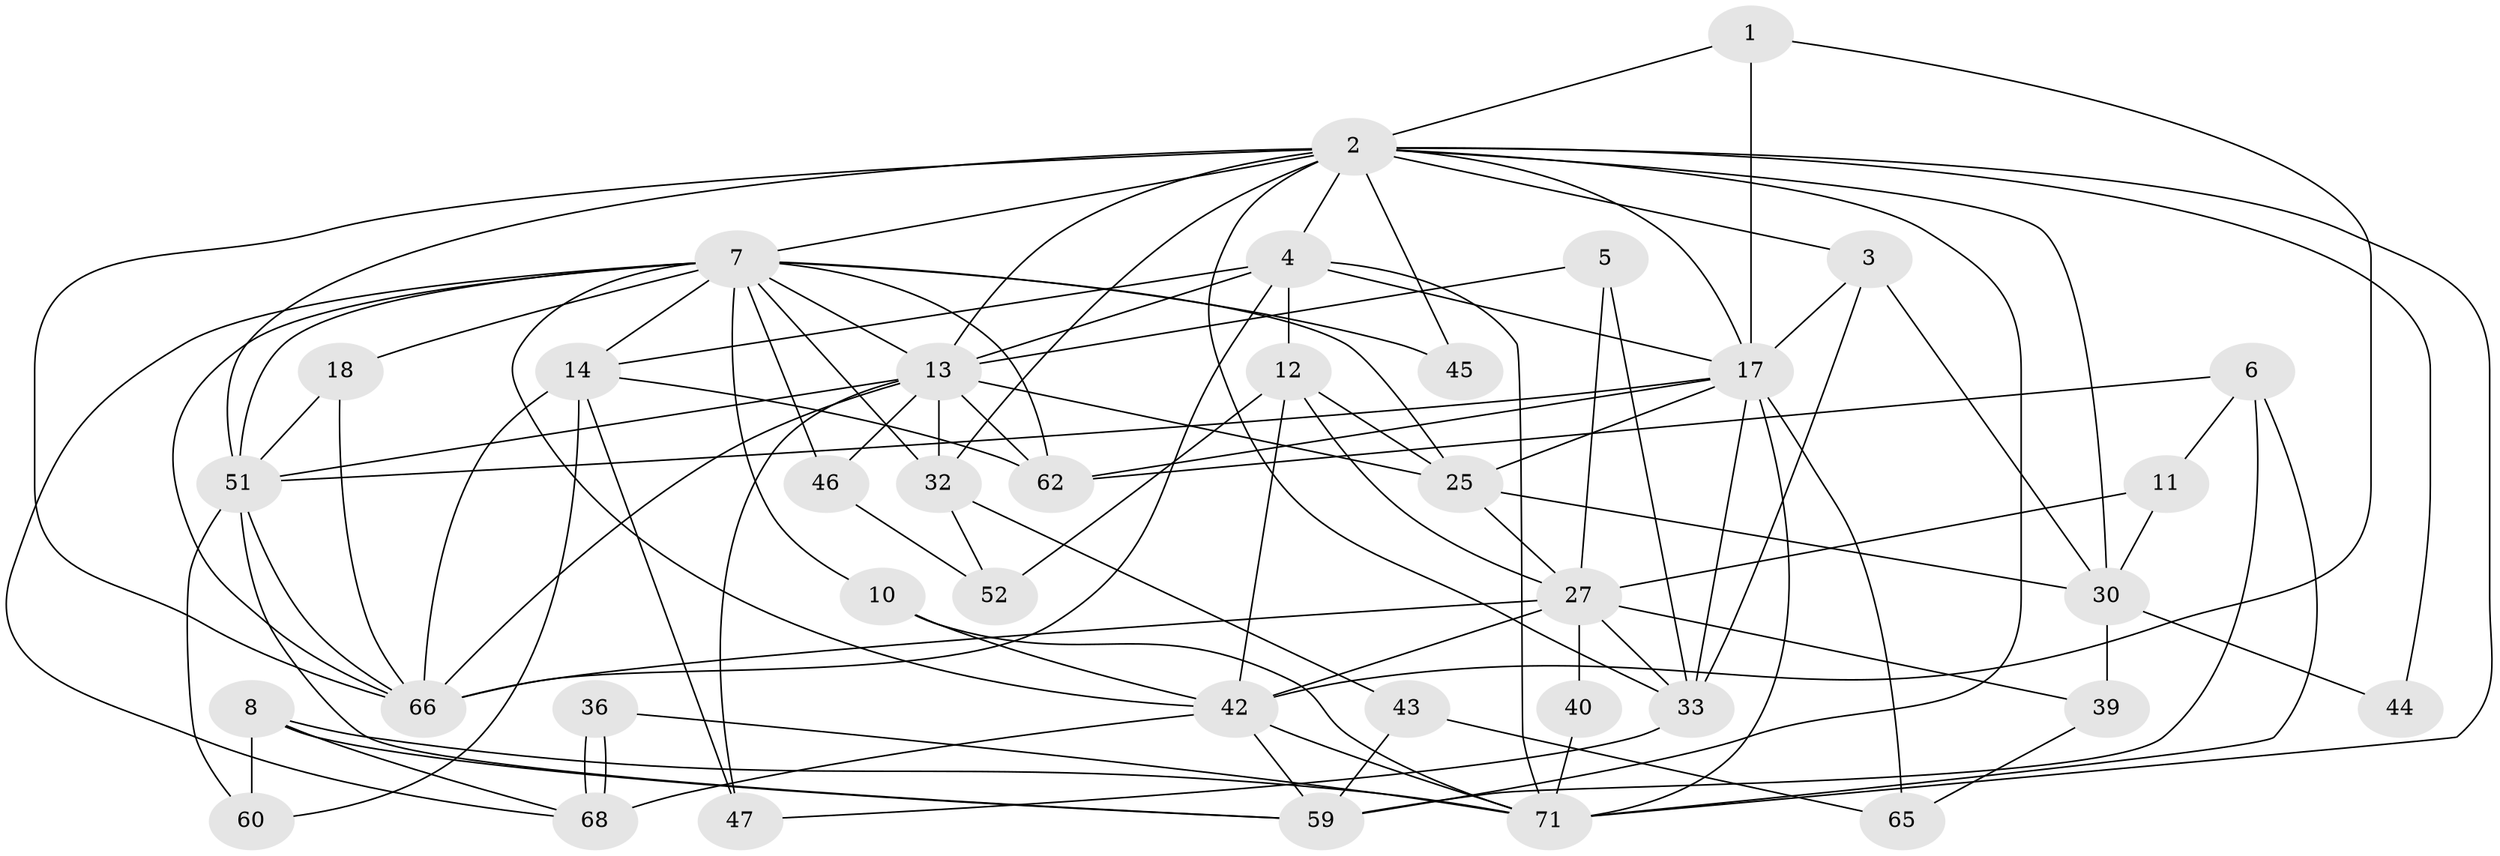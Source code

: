 // original degree distribution, {3: 0.35526315789473684, 6: 0.09210526315789473, 2: 0.13157894736842105, 5: 0.25, 7: 0.039473684210526314, 4: 0.11842105263157894, 9: 0.013157894736842105}
// Generated by graph-tools (version 1.1) at 2025/14/03/09/25 04:14:54]
// undirected, 38 vertices, 103 edges
graph export_dot {
graph [start="1"]
  node [color=gray90,style=filled];
  1;
  2 [super="+35+22+9"];
  3 [super="+38"];
  4 [super="+31+55"];
  5;
  6;
  7 [super="+70+20+15"];
  8 [super="+74+24"];
  10;
  11;
  12 [super="+76"];
  13 [super="+21"];
  14 [super="+57"];
  17 [super="+29+19"];
  18;
  25 [super="+26+28"];
  27 [super="+58"];
  30 [super="+50"];
  32 [super="+34"];
  33 [super="+37"];
  36;
  39;
  40;
  42 [super="+63"];
  43 [super="+61"];
  44;
  45 [super="+48"];
  46;
  47;
  51 [super="+64+56"];
  52;
  59 [super="+69"];
  60;
  62;
  65;
  66 [super="+67"];
  68;
  71 [super="+75+73"];
  1 -- 2;
  1 -- 42;
  1 -- 17;
  2 -- 44;
  2 -- 45 [weight=2];
  2 -- 17;
  2 -- 4;
  2 -- 13 [weight=2];
  2 -- 32 [weight=2];
  2 -- 33;
  2 -- 71;
  2 -- 59 [weight=2];
  2 -- 3;
  2 -- 66;
  2 -- 7;
  2 -- 51 [weight=2];
  2 -- 30;
  3 -- 17;
  3 -- 30;
  3 -- 33;
  4 -- 66;
  4 -- 71;
  4 -- 12;
  4 -- 13;
  4 -- 14;
  4 -- 17;
  5 -- 13;
  5 -- 33;
  5 -- 27;
  6 -- 62;
  6 -- 11;
  6 -- 71 [weight=2];
  6 -- 59;
  7 -- 14;
  7 -- 25 [weight=2];
  7 -- 10;
  7 -- 45;
  7 -- 62;
  7 -- 18;
  7 -- 66;
  7 -- 68;
  7 -- 42;
  7 -- 46;
  7 -- 32;
  7 -- 51 [weight=2];
  7 -- 13;
  8 -- 59 [weight=2];
  8 -- 60;
  8 -- 68;
  8 -- 71;
  10 -- 71;
  10 -- 42;
  11 -- 30;
  11 -- 27;
  12 -- 25;
  12 -- 52;
  12 -- 42;
  12 -- 27;
  13 -- 46;
  13 -- 47;
  13 -- 51 [weight=2];
  13 -- 32;
  13 -- 62;
  13 -- 66;
  13 -- 25;
  14 -- 66;
  14 -- 47;
  14 -- 62;
  14 -- 60;
  17 -- 33;
  17 -- 71;
  17 -- 65;
  17 -- 51;
  17 -- 62;
  17 -- 25;
  18 -- 66;
  18 -- 51;
  25 -- 30 [weight=2];
  25 -- 27;
  27 -- 33;
  27 -- 66;
  27 -- 39;
  27 -- 40;
  27 -- 42;
  30 -- 39;
  30 -- 44;
  32 -- 52;
  32 -- 43;
  33 -- 47;
  36 -- 68;
  36 -- 68;
  36 -- 71;
  39 -- 65;
  40 -- 71;
  42 -- 59;
  42 -- 68;
  42 -- 71;
  43 -- 65;
  43 -- 59;
  46 -- 52;
  51 -- 60;
  51 -- 66;
  51 -- 59;
}
